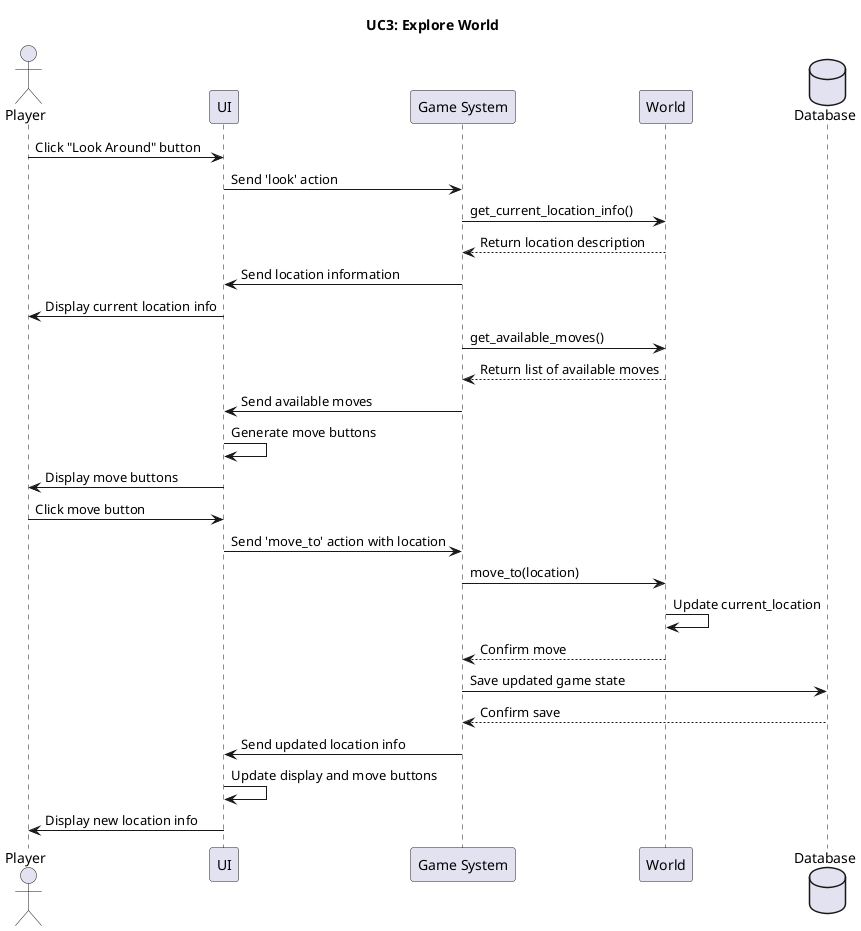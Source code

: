 @startuml
title UC3: Explore World

actor Player
participant "UI" as UI
participant "Game System" as Game
participant "World" as World
database "Database" as DB

Player -> UI: Click "Look Around" button
UI -> Game: Send 'look' action
Game -> World: get_current_location_info()
World --> Game: Return location description
Game -> UI: Send location information
UI -> Player: Display current location info

Game -> World: get_available_moves()
World --> Game: Return list of available moves
Game -> UI: Send available moves
UI -> UI: Generate move buttons
UI -> Player: Display move buttons

Player -> UI: Click move button
UI -> Game: Send 'move_to' action with location
Game -> World: move_to(location)
World -> World: Update current_location
World --> Game: Confirm move
Game -> DB: Save updated game state
DB --> Game: Confirm save
Game -> UI: Send updated location info
UI -> UI: Update display and move buttons
UI -> Player: Display new location info

@enduml
